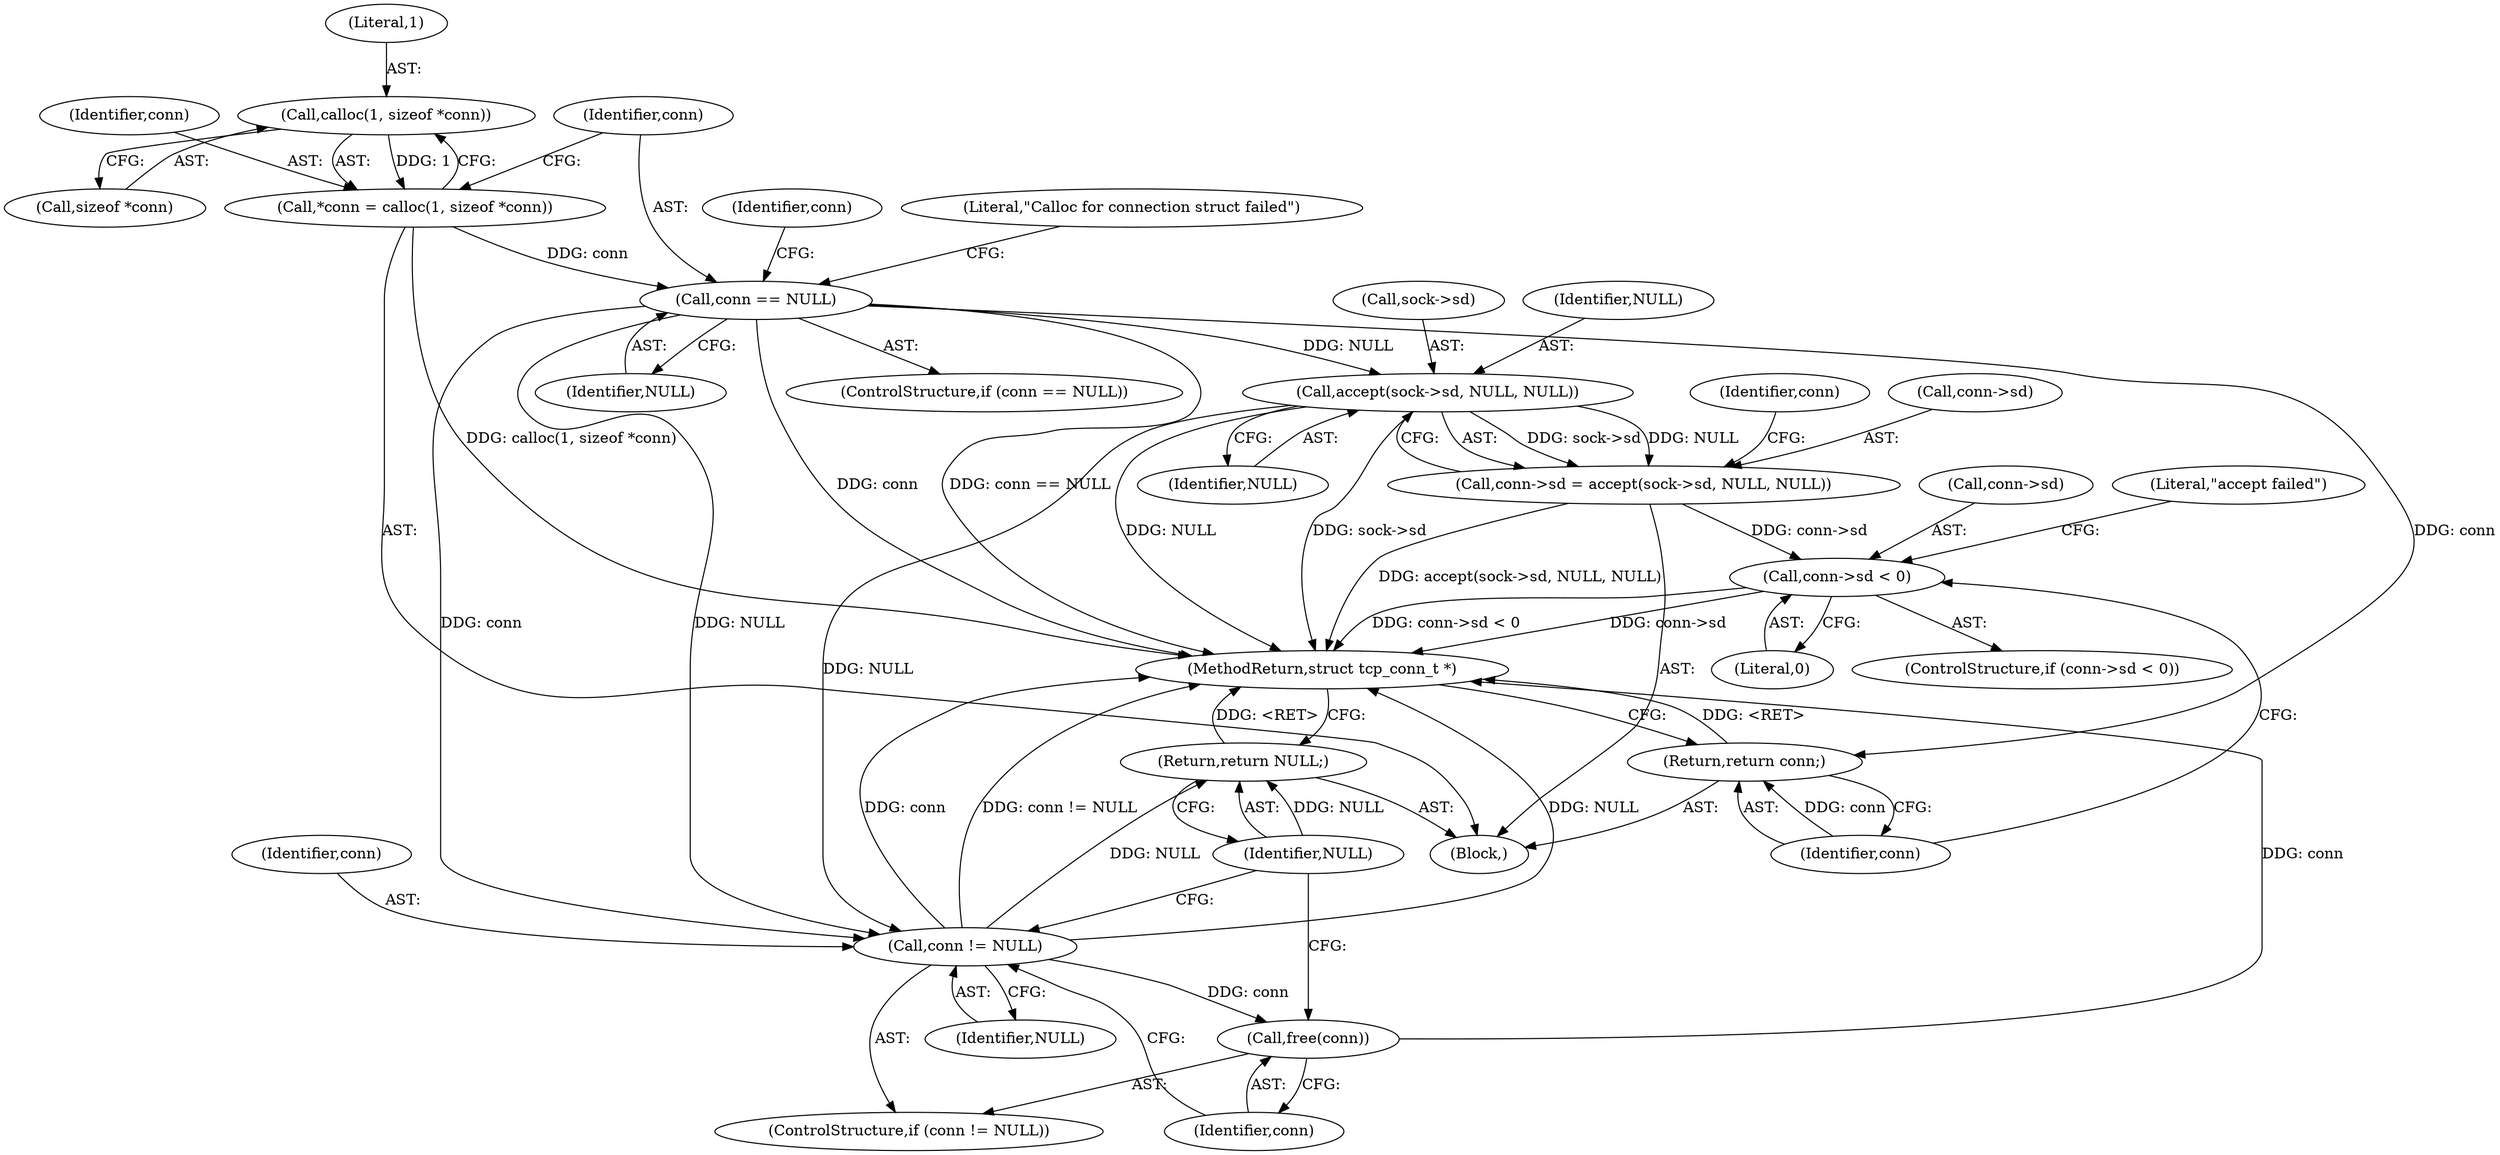 digraph "1_ippusbxd_46844402bca7a38fc224483ba6f0a93c4613203f_0@API" {
"1000106" [label="(Call,calloc(1, sizeof *conn))"];
"1000104" [label="(Call,*conn = calloc(1, sizeof *conn))"];
"1000112" [label="(Call,conn == NULL)"];
"1000123" [label="(Call,accept(sock->sd, NULL, NULL))"];
"1000119" [label="(Call,conn->sd = accept(sock->sd, NULL, NULL))"];
"1000130" [label="(Call,conn->sd < 0)"];
"1000143" [label="(Call,conn != NULL)"];
"1000146" [label="(Call,free(conn))"];
"1000148" [label="(Return,return NULL;)"];
"1000139" [label="(Return,return conn;)"];
"1000121" [label="(Identifier,conn)"];
"1000104" [label="(Call,*conn = calloc(1, sizeof *conn))"];
"1000124" [label="(Call,sock->sd)"];
"1000147" [label="(Identifier,conn)"];
"1000107" [label="(Literal,1)"];
"1000148" [label="(Return,return NULL;)"];
"1000114" [label="(Identifier,NULL)"];
"1000113" [label="(Identifier,conn)"];
"1000145" [label="(Identifier,NULL)"];
"1000132" [label="(Identifier,conn)"];
"1000106" [label="(Call,calloc(1, sizeof *conn))"];
"1000112" [label="(Call,conn == NULL)"];
"1000130" [label="(Call,conn->sd < 0)"];
"1000105" [label="(Identifier,conn)"];
"1000146" [label="(Call,free(conn))"];
"1000140" [label="(Identifier,conn)"];
"1000129" [label="(ControlStructure,if (conn->sd < 0))"];
"1000131" [label="(Call,conn->sd)"];
"1000137" [label="(Literal,\"accept failed\")"];
"1000150" [label="(MethodReturn,struct tcp_conn_t *)"];
"1000111" [label="(ControlStructure,if (conn == NULL))"];
"1000102" [label="(Block,)"];
"1000119" [label="(Call,conn->sd = accept(sock->sd, NULL, NULL))"];
"1000144" [label="(Identifier,conn)"];
"1000120" [label="(Call,conn->sd)"];
"1000142" [label="(ControlStructure,if (conn != NULL))"];
"1000139" [label="(Return,return conn;)"];
"1000117" [label="(Literal,\"Calloc for connection struct failed\")"];
"1000149" [label="(Identifier,NULL)"];
"1000127" [label="(Identifier,NULL)"];
"1000108" [label="(Call,sizeof *conn)"];
"1000123" [label="(Call,accept(sock->sd, NULL, NULL))"];
"1000143" [label="(Call,conn != NULL)"];
"1000128" [label="(Identifier,NULL)"];
"1000134" [label="(Literal,0)"];
"1000106" -> "1000104"  [label="AST: "];
"1000106" -> "1000108"  [label="CFG: "];
"1000107" -> "1000106"  [label="AST: "];
"1000108" -> "1000106"  [label="AST: "];
"1000104" -> "1000106"  [label="CFG: "];
"1000106" -> "1000104"  [label="DDG: 1"];
"1000104" -> "1000102"  [label="AST: "];
"1000105" -> "1000104"  [label="AST: "];
"1000113" -> "1000104"  [label="CFG: "];
"1000104" -> "1000150"  [label="DDG: calloc(1, sizeof *conn)"];
"1000104" -> "1000112"  [label="DDG: conn"];
"1000112" -> "1000111"  [label="AST: "];
"1000112" -> "1000114"  [label="CFG: "];
"1000113" -> "1000112"  [label="AST: "];
"1000114" -> "1000112"  [label="AST: "];
"1000117" -> "1000112"  [label="CFG: "];
"1000121" -> "1000112"  [label="CFG: "];
"1000112" -> "1000150"  [label="DDG: conn == NULL"];
"1000112" -> "1000150"  [label="DDG: conn"];
"1000112" -> "1000123"  [label="DDG: NULL"];
"1000112" -> "1000139"  [label="DDG: conn"];
"1000112" -> "1000143"  [label="DDG: conn"];
"1000112" -> "1000143"  [label="DDG: NULL"];
"1000123" -> "1000119"  [label="AST: "];
"1000123" -> "1000128"  [label="CFG: "];
"1000124" -> "1000123"  [label="AST: "];
"1000127" -> "1000123"  [label="AST: "];
"1000128" -> "1000123"  [label="AST: "];
"1000119" -> "1000123"  [label="CFG: "];
"1000123" -> "1000150"  [label="DDG: NULL"];
"1000123" -> "1000150"  [label="DDG: sock->sd"];
"1000123" -> "1000119"  [label="DDG: sock->sd"];
"1000123" -> "1000119"  [label="DDG: NULL"];
"1000123" -> "1000143"  [label="DDG: NULL"];
"1000119" -> "1000102"  [label="AST: "];
"1000120" -> "1000119"  [label="AST: "];
"1000132" -> "1000119"  [label="CFG: "];
"1000119" -> "1000150"  [label="DDG: accept(sock->sd, NULL, NULL)"];
"1000119" -> "1000130"  [label="DDG: conn->sd"];
"1000130" -> "1000129"  [label="AST: "];
"1000130" -> "1000134"  [label="CFG: "];
"1000131" -> "1000130"  [label="AST: "];
"1000134" -> "1000130"  [label="AST: "];
"1000137" -> "1000130"  [label="CFG: "];
"1000140" -> "1000130"  [label="CFG: "];
"1000130" -> "1000150"  [label="DDG: conn->sd < 0"];
"1000130" -> "1000150"  [label="DDG: conn->sd"];
"1000143" -> "1000142"  [label="AST: "];
"1000143" -> "1000145"  [label="CFG: "];
"1000144" -> "1000143"  [label="AST: "];
"1000145" -> "1000143"  [label="AST: "];
"1000147" -> "1000143"  [label="CFG: "];
"1000149" -> "1000143"  [label="CFG: "];
"1000143" -> "1000150"  [label="DDG: conn"];
"1000143" -> "1000150"  [label="DDG: conn != NULL"];
"1000143" -> "1000150"  [label="DDG: NULL"];
"1000143" -> "1000146"  [label="DDG: conn"];
"1000143" -> "1000148"  [label="DDG: NULL"];
"1000146" -> "1000142"  [label="AST: "];
"1000146" -> "1000147"  [label="CFG: "];
"1000147" -> "1000146"  [label="AST: "];
"1000149" -> "1000146"  [label="CFG: "];
"1000146" -> "1000150"  [label="DDG: conn"];
"1000148" -> "1000102"  [label="AST: "];
"1000148" -> "1000149"  [label="CFG: "];
"1000149" -> "1000148"  [label="AST: "];
"1000150" -> "1000148"  [label="CFG: "];
"1000148" -> "1000150"  [label="DDG: <RET>"];
"1000149" -> "1000148"  [label="DDG: NULL"];
"1000139" -> "1000102"  [label="AST: "];
"1000139" -> "1000140"  [label="CFG: "];
"1000140" -> "1000139"  [label="AST: "];
"1000150" -> "1000139"  [label="CFG: "];
"1000139" -> "1000150"  [label="DDG: <RET>"];
"1000140" -> "1000139"  [label="DDG: conn"];
}
